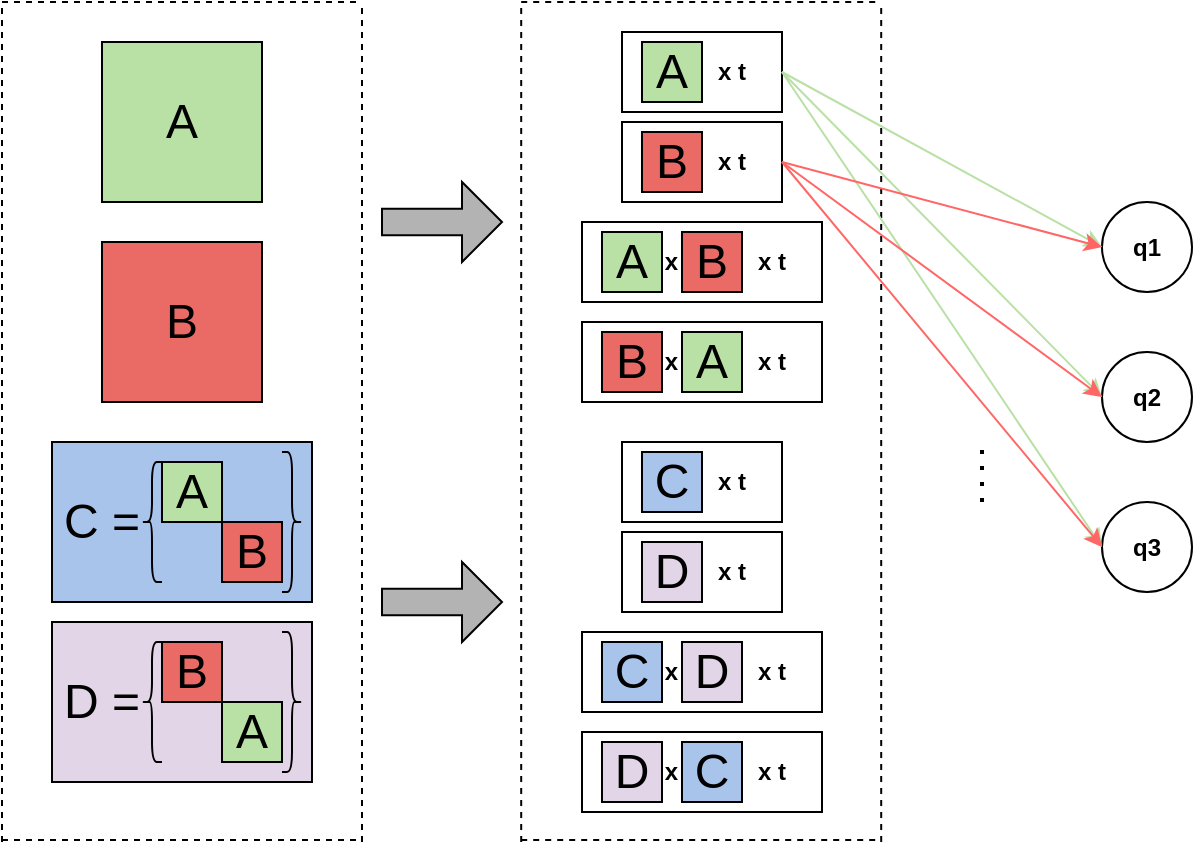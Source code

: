 <mxfile version="27.1.1">
  <diagram name="Page-1" id="TzrD8KqDmgdja06DbK6N">
    <mxGraphModel dx="1178" dy="523" grid="1" gridSize="10" guides="1" tooltips="1" connect="1" arrows="1" fold="1" page="1" pageScale="1" pageWidth="850" pageHeight="1100" math="0" shadow="0">
      <root>
        <mxCell id="0" />
        <mxCell id="1" parent="0" />
        <mxCell id="sPL84p8xrkgnzIj6GyMr-1" value="&lt;font style=&quot;font-size: 24px;&quot;&gt;B&lt;/font&gt;" style="whiteSpace=wrap;html=1;aspect=fixed;fillColor=#EA6B66;" vertex="1" parent="1">
          <mxGeometry x="180" y="250" width="80" height="80" as="geometry" />
        </mxCell>
        <mxCell id="sPL84p8xrkgnzIj6GyMr-2" value="&lt;font style=&quot;font-size: 24px;&quot;&gt;A&lt;/font&gt;" style="whiteSpace=wrap;html=1;aspect=fixed;fillColor=#B9E0A5;" vertex="1" parent="1">
          <mxGeometry x="180" y="150" width="80" height="80" as="geometry" />
        </mxCell>
        <mxCell id="sPL84p8xrkgnzIj6GyMr-4" value="&lt;font style=&quot;font-size: 24px;&quot;&gt;C =&amp;nbsp;&lt;/font&gt;&amp;nbsp; &amp;nbsp; &amp;nbsp; &amp;nbsp; &amp;nbsp; &amp;nbsp; &amp;nbsp; &amp;nbsp; &amp;nbsp; &amp;nbsp; &amp;nbsp;&amp;nbsp;" style="rounded=0;whiteSpace=wrap;html=1;fillColor=#A9C4EB;" vertex="1" parent="1">
          <mxGeometry x="155" y="350" width="130" height="80" as="geometry" />
        </mxCell>
        <mxCell id="sPL84p8xrkgnzIj6GyMr-5" value="&lt;font style=&quot;font-size: 24px;&quot;&gt;A&lt;/font&gt;" style="whiteSpace=wrap;html=1;aspect=fixed;fillColor=#B9E0A5;" vertex="1" parent="1">
          <mxGeometry x="210" y="360" width="30" height="30" as="geometry" />
        </mxCell>
        <mxCell id="sPL84p8xrkgnzIj6GyMr-6" value="&lt;font style=&quot;font-size: 24px;&quot;&gt;B&lt;/font&gt;" style="whiteSpace=wrap;html=1;aspect=fixed;fillColor=#EA6B66;" vertex="1" parent="1">
          <mxGeometry x="240" y="390" width="30" height="30" as="geometry" />
        </mxCell>
        <mxCell id="sPL84p8xrkgnzIj6GyMr-7" value="" style="shape=curlyBracket;whiteSpace=wrap;html=1;rounded=1;labelPosition=left;verticalLabelPosition=middle;align=right;verticalAlign=middle;" vertex="1" parent="1">
          <mxGeometry x="200" y="360" width="10" height="60" as="geometry" />
        </mxCell>
        <mxCell id="sPL84p8xrkgnzIj6GyMr-8" value="" style="shape=curlyBracket;whiteSpace=wrap;html=1;rounded=1;flipH=1;labelPosition=right;verticalLabelPosition=middle;align=left;verticalAlign=middle;" vertex="1" parent="1">
          <mxGeometry x="270" y="355" width="10" height="70" as="geometry" />
        </mxCell>
        <mxCell id="sPL84p8xrkgnzIj6GyMr-9" value="&lt;font style=&quot;font-size: 24px;&quot;&gt;D =&amp;nbsp;&lt;/font&gt;&amp;nbsp; &amp;nbsp; &amp;nbsp; &amp;nbsp; &amp;nbsp; &amp;nbsp; &amp;nbsp; &amp;nbsp; &amp;nbsp; &amp;nbsp; &amp;nbsp;&amp;nbsp;" style="rounded=0;whiteSpace=wrap;html=1;fillColor=#E1D5E7;" vertex="1" parent="1">
          <mxGeometry x="155" y="440" width="130" height="80" as="geometry" />
        </mxCell>
        <mxCell id="sPL84p8xrkgnzIj6GyMr-10" value="&lt;font style=&quot;font-size: 24px;&quot;&gt;A&lt;/font&gt;" style="whiteSpace=wrap;html=1;aspect=fixed;fillColor=#B9E0A5;" vertex="1" parent="1">
          <mxGeometry x="240" y="480" width="30" height="30" as="geometry" />
        </mxCell>
        <mxCell id="sPL84p8xrkgnzIj6GyMr-11" value="&lt;font style=&quot;font-size: 24px;&quot;&gt;B&lt;/font&gt;" style="whiteSpace=wrap;html=1;aspect=fixed;fillColor=#EA6B66;" vertex="1" parent="1">
          <mxGeometry x="210" y="450" width="30" height="30" as="geometry" />
        </mxCell>
        <mxCell id="sPL84p8xrkgnzIj6GyMr-12" value="" style="shape=curlyBracket;whiteSpace=wrap;html=1;rounded=1;flipH=1;labelPosition=right;verticalLabelPosition=middle;align=left;verticalAlign=middle;" vertex="1" parent="1">
          <mxGeometry x="270" y="445" width="10" height="70" as="geometry" />
        </mxCell>
        <mxCell id="sPL84p8xrkgnzIj6GyMr-13" value="" style="shape=curlyBracket;whiteSpace=wrap;html=1;rounded=1;labelPosition=left;verticalLabelPosition=middle;align=right;verticalAlign=middle;" vertex="1" parent="1">
          <mxGeometry x="200" y="450" width="10" height="60" as="geometry" />
        </mxCell>
        <mxCell id="sPL84p8xrkgnzIj6GyMr-14" value="" style="endArrow=none;dashed=1;html=1;rounded=0;" edge="1" parent="1">
          <mxGeometry width="50" height="50" relative="1" as="geometry">
            <mxPoint x="130" y="550" as="sourcePoint" />
            <mxPoint x="130" y="130" as="targetPoint" />
          </mxGeometry>
        </mxCell>
        <mxCell id="sPL84p8xrkgnzIj6GyMr-15" value="" style="endArrow=none;dashed=1;html=1;rounded=0;" edge="1" parent="1">
          <mxGeometry width="50" height="50" relative="1" as="geometry">
            <mxPoint x="310" y="550" as="sourcePoint" />
            <mxPoint x="310" y="130" as="targetPoint" />
          </mxGeometry>
        </mxCell>
        <mxCell id="sPL84p8xrkgnzIj6GyMr-16" value="" style="endArrow=none;dashed=1;html=1;rounded=0;" edge="1" parent="1">
          <mxGeometry width="50" height="50" relative="1" as="geometry">
            <mxPoint x="130" y="130" as="sourcePoint" />
            <mxPoint x="310" y="130" as="targetPoint" />
          </mxGeometry>
        </mxCell>
        <mxCell id="sPL84p8xrkgnzIj6GyMr-17" value="" style="endArrow=none;dashed=1;html=1;rounded=0;" edge="1" parent="1">
          <mxGeometry width="50" height="50" relative="1" as="geometry">
            <mxPoint x="130" y="549" as="sourcePoint" />
            <mxPoint x="310" y="549" as="targetPoint" />
          </mxGeometry>
        </mxCell>
        <mxCell id="sPL84p8xrkgnzIj6GyMr-18" value="&amp;nbsp; &amp;nbsp; &amp;nbsp; &amp;nbsp; &lt;b&gt;&amp;nbsp;x t&lt;/b&gt;" style="rounded=0;whiteSpace=wrap;html=1;" vertex="1" parent="1">
          <mxGeometry x="440" y="145" width="80" height="40" as="geometry" />
        </mxCell>
        <mxCell id="sPL84p8xrkgnzIj6GyMr-19" value="&lt;font style=&quot;font-size: 24px;&quot;&gt;A&lt;/font&gt;" style="whiteSpace=wrap;html=1;aspect=fixed;fillColor=#B9E0A5;" vertex="1" parent="1">
          <mxGeometry x="450" y="150" width="30" height="30" as="geometry" />
        </mxCell>
        <mxCell id="sPL84p8xrkgnzIj6GyMr-20" value="&amp;nbsp; &amp;nbsp; &amp;nbsp; &amp;nbsp; &lt;b&gt;&amp;nbsp;x t&lt;/b&gt;" style="rounded=0;whiteSpace=wrap;html=1;" vertex="1" parent="1">
          <mxGeometry x="440" y="190" width="80" height="40" as="geometry" />
        </mxCell>
        <mxCell id="sPL84p8xrkgnzIj6GyMr-22" value="&lt;font style=&quot;font-size: 24px;&quot;&gt;B&lt;/font&gt;" style="whiteSpace=wrap;html=1;aspect=fixed;fillColor=#EA6B66;" vertex="1" parent="1">
          <mxGeometry x="450" y="195" width="30" height="30" as="geometry" />
        </mxCell>
        <mxCell id="sPL84p8xrkgnzIj6GyMr-23" value="&amp;nbsp; &amp;nbsp; &amp;nbsp; &amp;nbsp;&lt;b&gt;x&lt;/b&gt; &amp;nbsp; &amp;nbsp; &amp;nbsp; &amp;nbsp; &amp;nbsp;&lt;b&gt;&amp;nbsp; x t&lt;/b&gt;" style="rounded=0;whiteSpace=wrap;html=1;" vertex="1" parent="1">
          <mxGeometry x="420" y="290" width="120" height="40" as="geometry" />
        </mxCell>
        <mxCell id="sPL84p8xrkgnzIj6GyMr-24" value="&lt;font style=&quot;font-size: 24px;&quot;&gt;A&lt;/font&gt;" style="whiteSpace=wrap;html=1;aspect=fixed;fillColor=#B9E0A5;" vertex="1" parent="1">
          <mxGeometry x="470" y="295" width="30" height="30" as="geometry" />
        </mxCell>
        <mxCell id="sPL84p8xrkgnzIj6GyMr-25" value="&amp;nbsp; &amp;nbsp; &amp;nbsp; &amp;nbsp;&lt;b&gt;x&lt;/b&gt; &amp;nbsp; &amp;nbsp; &amp;nbsp; &amp;nbsp; &amp;nbsp;&lt;b&gt;&amp;nbsp; x t&lt;/b&gt;" style="rounded=0;whiteSpace=wrap;html=1;" vertex="1" parent="1">
          <mxGeometry x="420" y="240" width="120" height="40" as="geometry" />
        </mxCell>
        <mxCell id="sPL84p8xrkgnzIj6GyMr-26" value="&lt;font style=&quot;font-size: 24px;&quot;&gt;B&lt;/font&gt;" style="whiteSpace=wrap;html=1;aspect=fixed;fillColor=#EA6B66;" vertex="1" parent="1">
          <mxGeometry x="470" y="245" width="30" height="30" as="geometry" />
        </mxCell>
        <mxCell id="sPL84p8xrkgnzIj6GyMr-27" value="&lt;font style=&quot;font-size: 24px;&quot;&gt;A&lt;/font&gt;" style="whiteSpace=wrap;html=1;aspect=fixed;fillColor=#B9E0A5;" vertex="1" parent="1">
          <mxGeometry x="430" y="245" width="30" height="30" as="geometry" />
        </mxCell>
        <mxCell id="sPL84p8xrkgnzIj6GyMr-28" value="&lt;font style=&quot;font-size: 24px;&quot;&gt;B&lt;/font&gt;" style="whiteSpace=wrap;html=1;aspect=fixed;fillColor=#EA6B66;" vertex="1" parent="1">
          <mxGeometry x="430" y="295" width="30" height="30" as="geometry" />
        </mxCell>
        <mxCell id="sPL84p8xrkgnzIj6GyMr-29" value="&amp;nbsp; &amp;nbsp; &amp;nbsp; &amp;nbsp; &lt;b&gt;&amp;nbsp;x t&lt;/b&gt;" style="rounded=0;whiteSpace=wrap;html=1;" vertex="1" parent="1">
          <mxGeometry x="440" y="350" width="80" height="40" as="geometry" />
        </mxCell>
        <mxCell id="sPL84p8xrkgnzIj6GyMr-30" value="&lt;font style=&quot;font-size: 24px;&quot;&gt;C&lt;/font&gt;" style="whiteSpace=wrap;html=1;aspect=fixed;fillColor=#A9C4EB;" vertex="1" parent="1">
          <mxGeometry x="450" y="355" width="30" height="30" as="geometry" />
        </mxCell>
        <mxCell id="sPL84p8xrkgnzIj6GyMr-31" value="&amp;nbsp; &amp;nbsp; &amp;nbsp; &amp;nbsp; &lt;b&gt;&amp;nbsp;x t&lt;/b&gt;" style="rounded=0;whiteSpace=wrap;html=1;" vertex="1" parent="1">
          <mxGeometry x="440" y="395" width="80" height="40" as="geometry" />
        </mxCell>
        <mxCell id="sPL84p8xrkgnzIj6GyMr-32" value="&lt;font style=&quot;font-size: 24px;&quot;&gt;D&lt;/font&gt;" style="whiteSpace=wrap;html=1;aspect=fixed;fillColor=#E1D5E7;" vertex="1" parent="1">
          <mxGeometry x="450" y="400" width="30" height="30" as="geometry" />
        </mxCell>
        <mxCell id="sPL84p8xrkgnzIj6GyMr-33" value="&amp;nbsp; &amp;nbsp; &amp;nbsp; &amp;nbsp;&lt;b&gt;x&lt;/b&gt; &amp;nbsp; &amp;nbsp; &amp;nbsp; &amp;nbsp; &amp;nbsp;&lt;b&gt;&amp;nbsp; x t&lt;/b&gt;" style="rounded=0;whiteSpace=wrap;html=1;" vertex="1" parent="1">
          <mxGeometry x="420" y="495" width="120" height="40" as="geometry" />
        </mxCell>
        <mxCell id="sPL84p8xrkgnzIj6GyMr-34" value="&lt;font style=&quot;font-size: 24px;&quot;&gt;C&lt;/font&gt;" style="whiteSpace=wrap;html=1;aspect=fixed;fillColor=#A9C4EB;" vertex="1" parent="1">
          <mxGeometry x="470" y="500" width="30" height="30" as="geometry" />
        </mxCell>
        <mxCell id="sPL84p8xrkgnzIj6GyMr-35" value="&amp;nbsp; &amp;nbsp; &amp;nbsp; &amp;nbsp;&lt;b&gt;x&lt;/b&gt; &amp;nbsp; &amp;nbsp; &amp;nbsp; &amp;nbsp; &amp;nbsp;&lt;b&gt;&amp;nbsp; x t&lt;/b&gt;" style="rounded=0;whiteSpace=wrap;html=1;" vertex="1" parent="1">
          <mxGeometry x="420" y="445" width="120" height="40" as="geometry" />
        </mxCell>
        <mxCell id="sPL84p8xrkgnzIj6GyMr-36" value="&lt;font style=&quot;font-size: 24px;&quot;&gt;D&lt;/font&gt;" style="whiteSpace=wrap;html=1;aspect=fixed;fillColor=#E1D5E7;" vertex="1" parent="1">
          <mxGeometry x="470" y="450" width="30" height="30" as="geometry" />
        </mxCell>
        <mxCell id="sPL84p8xrkgnzIj6GyMr-37" value="&lt;font style=&quot;font-size: 24px;&quot;&gt;C&lt;/font&gt;" style="whiteSpace=wrap;html=1;aspect=fixed;fillColor=#A9C4EB;" vertex="1" parent="1">
          <mxGeometry x="430" y="450" width="30" height="30" as="geometry" />
        </mxCell>
        <mxCell id="sPL84p8xrkgnzIj6GyMr-38" value="&lt;font style=&quot;font-size: 24px;&quot;&gt;D&lt;/font&gt;" style="whiteSpace=wrap;html=1;aspect=fixed;fillColor=#E1D5E7;" vertex="1" parent="1">
          <mxGeometry x="430" y="500" width="30" height="30" as="geometry" />
        </mxCell>
        <mxCell id="sPL84p8xrkgnzIj6GyMr-39" value="" style="endArrow=none;dashed=1;html=1;rounded=0;" edge="1" parent="1">
          <mxGeometry width="50" height="50" relative="1" as="geometry">
            <mxPoint x="389.6" y="130" as="sourcePoint" />
            <mxPoint x="569.6" y="130" as="targetPoint" />
          </mxGeometry>
        </mxCell>
        <mxCell id="sPL84p8xrkgnzIj6GyMr-40" value="" style="endArrow=none;dashed=1;html=1;rounded=0;" edge="1" parent="1">
          <mxGeometry width="50" height="50" relative="1" as="geometry">
            <mxPoint x="569.6" y="550" as="sourcePoint" />
            <mxPoint x="569.6" y="130" as="targetPoint" />
          </mxGeometry>
        </mxCell>
        <mxCell id="sPL84p8xrkgnzIj6GyMr-41" value="" style="endArrow=none;dashed=1;html=1;rounded=0;" edge="1" parent="1">
          <mxGeometry width="50" height="50" relative="1" as="geometry">
            <mxPoint x="389.6" y="549" as="sourcePoint" />
            <mxPoint x="569.6" y="549" as="targetPoint" />
          </mxGeometry>
        </mxCell>
        <mxCell id="sPL84p8xrkgnzIj6GyMr-42" value="" style="endArrow=none;dashed=1;html=1;rounded=0;" edge="1" parent="1">
          <mxGeometry width="50" height="50" relative="1" as="geometry">
            <mxPoint x="389.6" y="550" as="sourcePoint" />
            <mxPoint x="389.6" y="130" as="targetPoint" />
          </mxGeometry>
        </mxCell>
        <mxCell id="sPL84p8xrkgnzIj6GyMr-43" value="&lt;div&gt;&lt;b&gt;q1&lt;/b&gt;&lt;/div&gt;" style="ellipse;whiteSpace=wrap;html=1;aspect=fixed;" vertex="1" parent="1">
          <mxGeometry x="680" y="230" width="45" height="45" as="geometry" />
        </mxCell>
        <mxCell id="sPL84p8xrkgnzIj6GyMr-44" value="&lt;b&gt;q2&lt;/b&gt;" style="ellipse;whiteSpace=wrap;html=1;aspect=fixed;" vertex="1" parent="1">
          <mxGeometry x="680" y="305" width="45" height="45" as="geometry" />
        </mxCell>
        <mxCell id="sPL84p8xrkgnzIj6GyMr-45" value="&lt;b&gt;q3&lt;/b&gt;" style="ellipse;whiteSpace=wrap;html=1;aspect=fixed;" vertex="1" parent="1">
          <mxGeometry x="680" y="380" width="45" height="45" as="geometry" />
        </mxCell>
        <mxCell id="sPL84p8xrkgnzIj6GyMr-48" value="" style="endArrow=classic;html=1;rounded=0;strokeColor=#B9E0A5;exitX=1;exitY=0.5;exitDx=0;exitDy=0;entryX=0;entryY=0.5;entryDx=0;entryDy=0;" edge="1" parent="1" source="sPL84p8xrkgnzIj6GyMr-18" target="sPL84p8xrkgnzIj6GyMr-43">
          <mxGeometry width="50" height="50" relative="1" as="geometry">
            <mxPoint x="610" y="230" as="sourcePoint" />
            <mxPoint x="660" y="180" as="targetPoint" />
          </mxGeometry>
        </mxCell>
        <mxCell id="sPL84p8xrkgnzIj6GyMr-49" value="" style="endArrow=classic;html=1;rounded=0;strokeColor=#B9E0A5;exitX=1;exitY=0.5;exitDx=0;exitDy=0;entryX=0;entryY=0.5;entryDx=0;entryDy=0;" edge="1" parent="1" source="sPL84p8xrkgnzIj6GyMr-18" target="sPL84p8xrkgnzIj6GyMr-44">
          <mxGeometry width="50" height="50" relative="1" as="geometry">
            <mxPoint x="530" y="175" as="sourcePoint" />
            <mxPoint x="690" y="268" as="targetPoint" />
          </mxGeometry>
        </mxCell>
        <mxCell id="sPL84p8xrkgnzIj6GyMr-50" value="" style="endArrow=classic;html=1;rounded=0;strokeColor=#B9E0A5;exitX=1;exitY=0.5;exitDx=0;exitDy=0;entryX=0;entryY=0.5;entryDx=0;entryDy=0;" edge="1" parent="1" source="sPL84p8xrkgnzIj6GyMr-18" target="sPL84p8xrkgnzIj6GyMr-45">
          <mxGeometry width="50" height="50" relative="1" as="geometry">
            <mxPoint x="530" y="175" as="sourcePoint" />
            <mxPoint x="690" y="343" as="targetPoint" />
          </mxGeometry>
        </mxCell>
        <mxCell id="sPL84p8xrkgnzIj6GyMr-51" value="" style="endArrow=classic;html=1;rounded=0;strokeColor=#FF6666;exitX=1;exitY=0.5;exitDx=0;exitDy=0;entryX=0;entryY=0.5;entryDx=0;entryDy=0;" edge="1" parent="1" source="sPL84p8xrkgnzIj6GyMr-20" target="sPL84p8xrkgnzIj6GyMr-43">
          <mxGeometry width="50" height="50" relative="1" as="geometry">
            <mxPoint x="530" y="211" as="sourcePoint" />
            <mxPoint x="690" y="304" as="targetPoint" />
          </mxGeometry>
        </mxCell>
        <mxCell id="sPL84p8xrkgnzIj6GyMr-52" value="" style="endArrow=classic;html=1;rounded=0;strokeColor=#FF6666;exitX=1;exitY=0.5;exitDx=0;exitDy=0;entryX=0;entryY=0.5;entryDx=0;entryDy=0;" edge="1" parent="1" source="sPL84p8xrkgnzIj6GyMr-20" target="sPL84p8xrkgnzIj6GyMr-44">
          <mxGeometry width="50" height="50" relative="1" as="geometry">
            <mxPoint x="530" y="227" as="sourcePoint" />
            <mxPoint x="690" y="275" as="targetPoint" />
          </mxGeometry>
        </mxCell>
        <mxCell id="sPL84p8xrkgnzIj6GyMr-53" value="" style="endArrow=classic;html=1;rounded=0;strokeColor=#FF6666;exitX=1;exitY=0.5;exitDx=0;exitDy=0;entryX=0;entryY=0.5;entryDx=0;entryDy=0;" edge="1" parent="1" source="sPL84p8xrkgnzIj6GyMr-20" target="sPL84p8xrkgnzIj6GyMr-45">
          <mxGeometry width="50" height="50" relative="1" as="geometry">
            <mxPoint x="530" y="220" as="sourcePoint" />
            <mxPoint x="690" y="343" as="targetPoint" />
          </mxGeometry>
        </mxCell>
        <mxCell id="sPL84p8xrkgnzIj6GyMr-54" value="" style="endArrow=none;dashed=1;html=1;dashPattern=1 3;strokeWidth=2;rounded=0;" edge="1" parent="1">
          <mxGeometry width="50" height="50" relative="1" as="geometry">
            <mxPoint x="620" y="380" as="sourcePoint" />
            <mxPoint x="620" y="350" as="targetPoint" />
          </mxGeometry>
        </mxCell>
        <mxCell id="sPL84p8xrkgnzIj6GyMr-59" value="" style="html=1;shadow=0;dashed=0;align=center;verticalAlign=middle;shape=mxgraph.arrows2.arrow;dy=0.67;dx=20;notch=0;fillColor=#B3B3B3;" vertex="1" parent="1">
          <mxGeometry x="320" y="220" width="60" height="40" as="geometry" />
        </mxCell>
        <mxCell id="sPL84p8xrkgnzIj6GyMr-60" value="" style="html=1;shadow=0;dashed=0;align=center;verticalAlign=middle;shape=mxgraph.arrows2.arrow;dy=0.67;dx=20;notch=0;fillColor=#B3B3B3;" vertex="1" parent="1">
          <mxGeometry x="320" y="410" width="60" height="40" as="geometry" />
        </mxCell>
      </root>
    </mxGraphModel>
  </diagram>
</mxfile>
